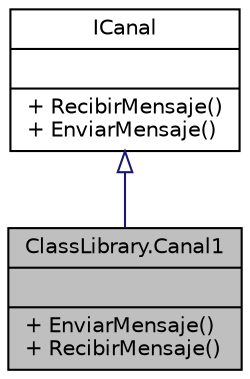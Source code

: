digraph "ClassLibrary.Canal1"
{
 // INTERACTIVE_SVG=YES
 // LATEX_PDF_SIZE
  edge [fontname="Helvetica",fontsize="10",labelfontname="Helvetica",labelfontsize="10"];
  node [fontname="Helvetica",fontsize="10",shape=record];
  Node1 [label="{ClassLibrary.Canal1\n||+ EnviarMensaje()\l+ RecibirMensaje()\l}",height=0.2,width=0.4,color="black", fillcolor="grey75", style="filled", fontcolor="black",tooltip="Clase de ejemplo para una implementación de la interfaz ICanal utilizada en los tests donde es releva..."];
  Node2 -> Node1 [dir="back",color="midnightblue",fontsize="10",style="solid",arrowtail="onormal",fontname="Helvetica"];
  Node2 [label="{ICanal\n||+ RecibirMensaje()\l+ EnviarMensaje()\l}",height=0.2,width=0.4,color="black", fillcolor="white", style="filled",URL="$interfaceClassLibrary_1_1ICanal.html",tooltip="Esta clase respresenta la interfaz de los canales."];
}
